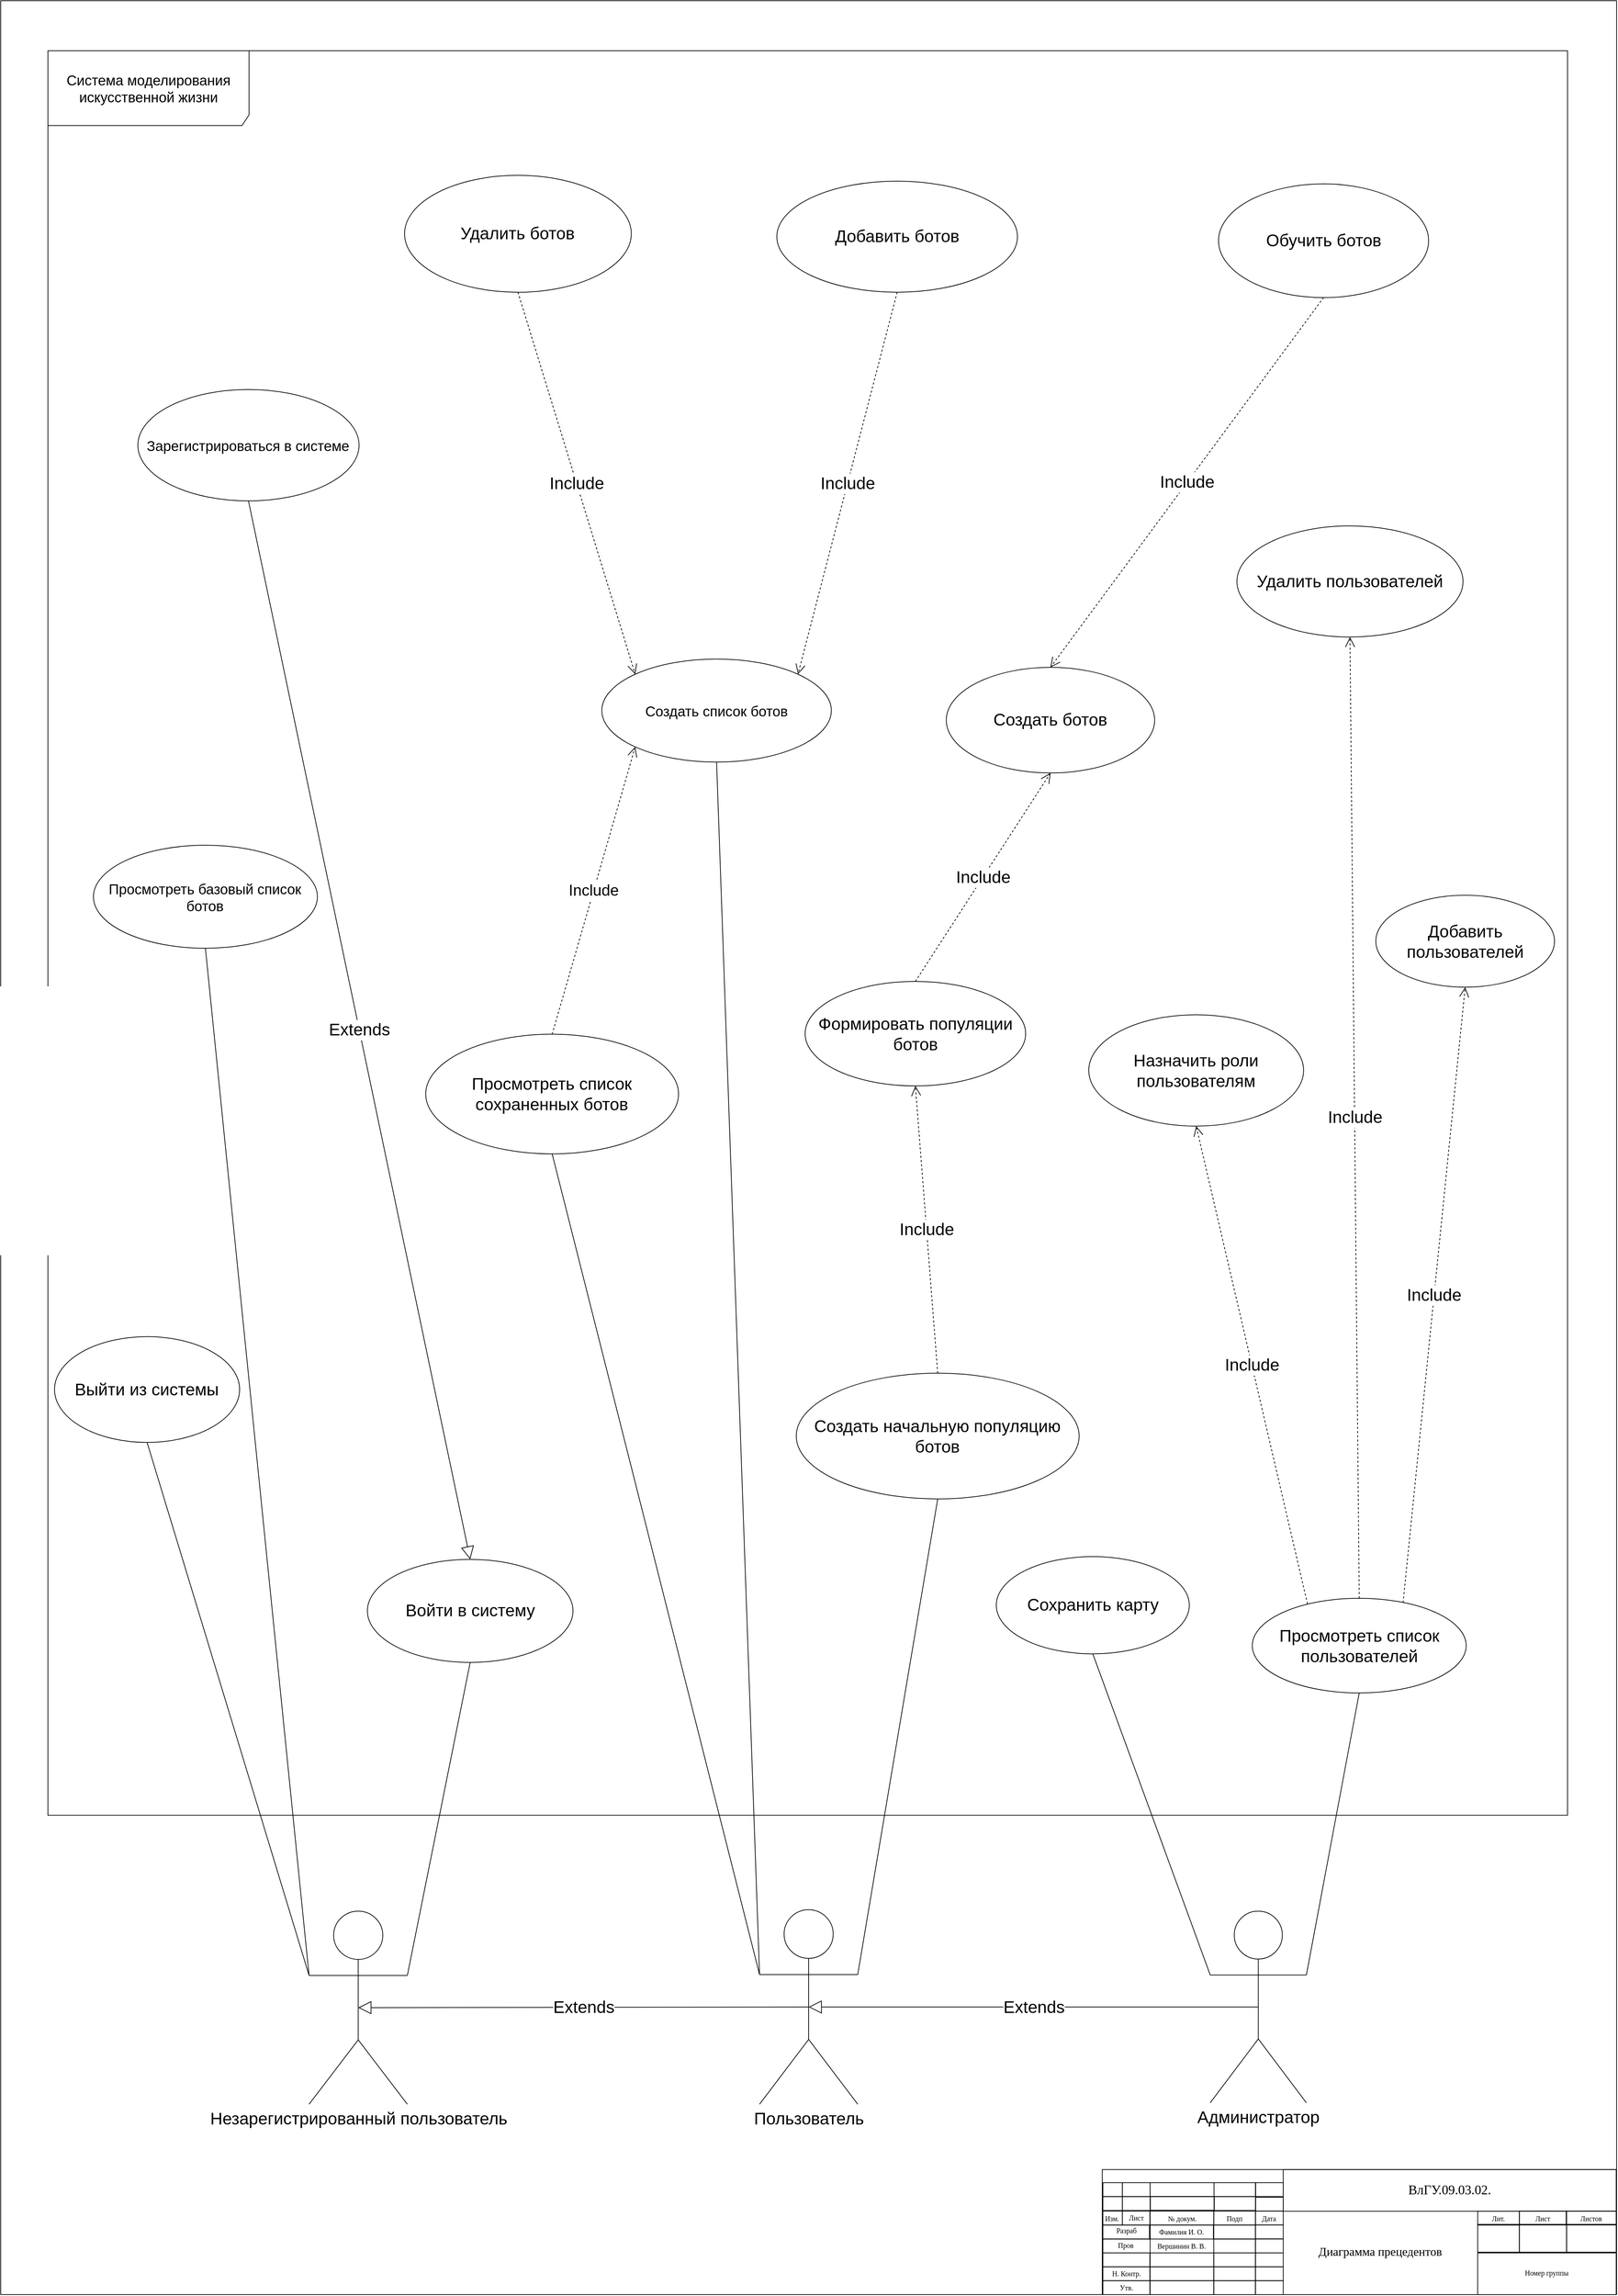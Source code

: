 <mxfile version="20.4.1" type="github">
  <diagram name="Page-1" id="e7e014a7-5840-1c2e-5031-d8a46d1fe8dd">
    <mxGraphModel dx="1483" dy="816" grid="1" gridSize="10" guides="1" tooltips="1" connect="1" arrows="1" fold="1" page="1" pageScale="1" pageWidth="2339" pageHeight="3300" background="none" math="0" shadow="0">
      <root>
        <mxCell id="0" />
        <mxCell id="1" parent="0" />
        <mxCell id="cWWCTGIT67eP3YgJkroJ-1" value="" style="group" vertex="1" connectable="0" parent="1">
          <mxGeometry x="30" y="20" width="2290.006" height="3250.028" as="geometry" />
        </mxCell>
        <mxCell id="cWWCTGIT67eP3YgJkroJ-2" value="" style="rounded=0;whiteSpace=wrap;html=1;fillColor=none;" vertex="1" parent="cWWCTGIT67eP3YgJkroJ-1">
          <mxGeometry width="2290" height="3250" as="geometry" />
        </mxCell>
        <mxCell id="cWWCTGIT67eP3YgJkroJ-3" value="&lt;font style=&quot;font-size: 20px;&quot;&gt;Система моделирования искусственной жизни&lt;/font&gt;" style="shape=umlFrame;whiteSpace=wrap;html=1;width=285;height=106;" vertex="1" parent="cWWCTGIT67eP3YgJkroJ-1">
          <mxGeometry x="66.93" y="70.87" width="2153.54" height="2499.99" as="geometry" />
        </mxCell>
        <mxCell id="cWWCTGIT67eP3YgJkroJ-4" value="" style="rounded=0;whiteSpace=wrap;html=1;fillColor=none;" vertex="1" parent="cWWCTGIT67eP3YgJkroJ-1">
          <mxGeometry x="1561.11" y="3072.86" width="728.35" height="177.165" as="geometry" />
        </mxCell>
        <mxCell id="cWWCTGIT67eP3YgJkroJ-5" value="" style="rounded=0;whiteSpace=wrap;html=1;fillColor=none;" vertex="1" parent="cWWCTGIT67eP3YgJkroJ-1">
          <mxGeometry x="1562.01" y="3111.16" width="27.559" height="19.685" as="geometry" />
        </mxCell>
        <mxCell id="cWWCTGIT67eP3YgJkroJ-6" value="" style="rounded=0;whiteSpace=wrap;html=1;fillColor=none;" vertex="1" parent="cWWCTGIT67eP3YgJkroJ-1">
          <mxGeometry x="1562.0" y="3131.67" width="27.559" height="19.685" as="geometry" />
        </mxCell>
        <mxCell id="cWWCTGIT67eP3YgJkroJ-7" value="" style="rounded=0;whiteSpace=wrap;html=1;fillColor=none;" vertex="1" parent="cWWCTGIT67eP3YgJkroJ-1">
          <mxGeometry x="1562.01" y="3091.47" width="27.559" height="19.685" as="geometry" />
        </mxCell>
        <mxCell id="cWWCTGIT67eP3YgJkroJ-8" value="" style="rounded=0;whiteSpace=wrap;html=1;fillColor=none;" vertex="1" parent="cWWCTGIT67eP3YgJkroJ-1">
          <mxGeometry x="1589.57" y="3111.16" width="39.37" height="19.685" as="geometry" />
        </mxCell>
        <mxCell id="cWWCTGIT67eP3YgJkroJ-9" value="" style="rounded=0;whiteSpace=wrap;html=1;fillColor=none;" vertex="1" parent="cWWCTGIT67eP3YgJkroJ-1">
          <mxGeometry x="1589.56" y="3131.67" width="39.37" height="19.685" as="geometry" />
        </mxCell>
        <mxCell id="cWWCTGIT67eP3YgJkroJ-10" value="" style="rounded=0;whiteSpace=wrap;html=1;fillColor=none;" vertex="1" parent="cWWCTGIT67eP3YgJkroJ-1">
          <mxGeometry x="1589.57" y="3091.47" width="39.37" height="19.685" as="geometry" />
        </mxCell>
        <mxCell id="cWWCTGIT67eP3YgJkroJ-11" value="" style="rounded=0;whiteSpace=wrap;html=1;fillColor=none;" vertex="1" parent="cWWCTGIT67eP3YgJkroJ-1">
          <mxGeometry x="1628.94" y="3111.16" width="90.551" height="19.685" as="geometry" />
        </mxCell>
        <mxCell id="cWWCTGIT67eP3YgJkroJ-12" value="" style="rounded=0;whiteSpace=wrap;html=1;fillColor=none;" vertex="1" parent="cWWCTGIT67eP3YgJkroJ-1">
          <mxGeometry x="1629.28" y="3110.94" width="90.551" height="19.685" as="geometry" />
        </mxCell>
        <mxCell id="cWWCTGIT67eP3YgJkroJ-13" value="" style="rounded=0;whiteSpace=wrap;html=1;fillColor=none;" vertex="1" parent="cWWCTGIT67eP3YgJkroJ-1">
          <mxGeometry x="1628.94" y="3091.47" width="90.551" height="19.685" as="geometry" />
        </mxCell>
        <mxCell id="cWWCTGIT67eP3YgJkroJ-14" value="" style="rounded=0;whiteSpace=wrap;html=1;fillColor=none;" vertex="1" parent="cWWCTGIT67eP3YgJkroJ-1">
          <mxGeometry x="1719.49" y="3111.16" width="59.055" height="19.685" as="geometry" />
        </mxCell>
        <mxCell id="cWWCTGIT67eP3YgJkroJ-15" value="" style="rounded=0;whiteSpace=wrap;html=1;fillColor=none;" vertex="1" parent="cWWCTGIT67eP3YgJkroJ-1">
          <mxGeometry x="1719.14" y="3131.67" width="59.055" height="19.685" as="geometry" />
        </mxCell>
        <mxCell id="cWWCTGIT67eP3YgJkroJ-16" value="" style="rounded=0;whiteSpace=wrap;html=1;fillColor=none;" vertex="1" parent="cWWCTGIT67eP3YgJkroJ-1">
          <mxGeometry x="1719.49" y="3091.47" width="59.055" height="19.685" as="geometry" />
        </mxCell>
        <mxCell id="cWWCTGIT67eP3YgJkroJ-17" value="" style="rounded=0;whiteSpace=wrap;html=1;fillColor=none;" vertex="1" parent="cWWCTGIT67eP3YgJkroJ-1">
          <mxGeometry x="1778.21" y="3112" width="39.37" height="19.685" as="geometry" />
        </mxCell>
        <mxCell id="cWWCTGIT67eP3YgJkroJ-18" value="" style="rounded=0;whiteSpace=wrap;html=1;fillColor=none;" vertex="1" parent="cWWCTGIT67eP3YgJkroJ-1">
          <mxGeometry x="1778.2" y="3131.67" width="39.37" height="19.685" as="geometry" />
        </mxCell>
        <mxCell id="cWWCTGIT67eP3YgJkroJ-19" value="" style="rounded=0;whiteSpace=wrap;html=1;fillColor=none;" vertex="1" parent="cWWCTGIT67eP3YgJkroJ-1">
          <mxGeometry x="1778.19" y="3091.47" width="39.37" height="19.685" as="geometry" />
        </mxCell>
        <mxCell id="cWWCTGIT67eP3YgJkroJ-20" value="" style="rounded=0;whiteSpace=wrap;html=1;fillColor=none;" vertex="1" parent="cWWCTGIT67eP3YgJkroJ-1">
          <mxGeometry x="1817.56" y="3072.86" width="472.43" height="59.055" as="geometry" />
        </mxCell>
        <mxCell id="cWWCTGIT67eP3YgJkroJ-21" value="Изм." style="text;html=1;strokeColor=none;fillColor=none;align=center;verticalAlign=middle;whiteSpace=wrap;rounded=0;fontFamily=Times New Roman;fontSize=10;" vertex="1" parent="cWWCTGIT67eP3YgJkroJ-1">
          <mxGeometry x="1561.11" y="3131.66" width="27.559" height="19.685" as="geometry" />
        </mxCell>
        <mxCell id="cWWCTGIT67eP3YgJkroJ-22" value="Лист" style="text;html=1;strokeColor=none;fillColor=none;align=center;verticalAlign=middle;whiteSpace=wrap;rounded=0;fontFamily=Times New Roman;fontSize=10;" vertex="1" parent="cWWCTGIT67eP3YgJkroJ-1">
          <mxGeometry x="1589.91" y="3130.85" width="39.37" height="19.685" as="geometry" />
        </mxCell>
        <mxCell id="cWWCTGIT67eP3YgJkroJ-23" value="№ докум." style="text;html=1;strokeColor=none;fillColor=none;align=center;verticalAlign=middle;whiteSpace=wrap;rounded=0;fontFamily=Times New Roman;fontSize=10;" vertex="1" parent="cWWCTGIT67eP3YgJkroJ-1">
          <mxGeometry x="1629.28" y="3131.66" width="90.551" height="19.68" as="geometry" />
        </mxCell>
        <mxCell id="cWWCTGIT67eP3YgJkroJ-24" value="Подп" style="text;html=1;strokeColor=none;fillColor=none;align=center;verticalAlign=middle;whiteSpace=wrap;rounded=0;fontFamily=Times New Roman;fontSize=10;" vertex="1" parent="cWWCTGIT67eP3YgJkroJ-1">
          <mxGeometry x="1718.59" y="3131.93" width="59.055" height="19.68" as="geometry" />
        </mxCell>
        <mxCell id="cWWCTGIT67eP3YgJkroJ-25" value="Дата" style="text;html=1;strokeColor=none;fillColor=none;align=center;verticalAlign=middle;whiteSpace=wrap;rounded=0;fontFamily=Times New Roman;fontSize=10;" vertex="1" parent="cWWCTGIT67eP3YgJkroJ-1">
          <mxGeometry x="1778.19" y="3131.93" width="39.37" height="19.685" as="geometry" />
        </mxCell>
        <mxCell id="cWWCTGIT67eP3YgJkroJ-26" value="" style="rounded=0;whiteSpace=wrap;html=1;fillColor=none;" vertex="1" parent="cWWCTGIT67eP3YgJkroJ-1">
          <mxGeometry x="1562" y="3151.6" width="66.929" height="19.68" as="geometry" />
        </mxCell>
        <mxCell id="cWWCTGIT67eP3YgJkroJ-27" value="" style="rounded=0;whiteSpace=wrap;html=1;fillColor=none;" vertex="1" parent="cWWCTGIT67eP3YgJkroJ-1">
          <mxGeometry x="1562" y="3171.28" width="66.929" height="19.68" as="geometry" />
        </mxCell>
        <mxCell id="cWWCTGIT67eP3YgJkroJ-28" value="" style="rounded=0;whiteSpace=wrap;html=1;fillColor=none;" vertex="1" parent="cWWCTGIT67eP3YgJkroJ-1">
          <mxGeometry x="1562" y="3190.96" width="66.929" height="19.68" as="geometry" />
        </mxCell>
        <mxCell id="cWWCTGIT67eP3YgJkroJ-29" value="" style="rounded=0;whiteSpace=wrap;html=1;fillColor=none;" vertex="1" parent="cWWCTGIT67eP3YgJkroJ-1">
          <mxGeometry x="1562" y="3210.64" width="66.929" height="19.68" as="geometry" />
        </mxCell>
        <mxCell id="cWWCTGIT67eP3YgJkroJ-30" value="" style="rounded=0;whiteSpace=wrap;html=1;fillColor=none;" vertex="1" parent="cWWCTGIT67eP3YgJkroJ-1">
          <mxGeometry x="1562" y="3230.32" width="66.929" height="19.68" as="geometry" />
        </mxCell>
        <mxCell id="cWWCTGIT67eP3YgJkroJ-31" value="" style="rounded=0;whiteSpace=wrap;html=1;fillColor=none;" vertex="1" parent="cWWCTGIT67eP3YgJkroJ-1">
          <mxGeometry x="1628.6" y="3131.67" width="90.551" height="19.68" as="geometry" />
        </mxCell>
        <mxCell id="cWWCTGIT67eP3YgJkroJ-32" value="" style="rounded=0;whiteSpace=wrap;html=1;fillColor=none;" vertex="1" parent="cWWCTGIT67eP3YgJkroJ-1">
          <mxGeometry x="1628.59" y="3190.96" width="90.551" height="19.68" as="geometry" />
        </mxCell>
        <mxCell id="cWWCTGIT67eP3YgJkroJ-33" value="" style="rounded=0;whiteSpace=wrap;html=1;fillColor=none;" vertex="1" parent="cWWCTGIT67eP3YgJkroJ-1">
          <mxGeometry x="1628.59" y="3210.64" width="90.551" height="19.68" as="geometry" />
        </mxCell>
        <mxCell id="cWWCTGIT67eP3YgJkroJ-34" value="" style="rounded=0;whiteSpace=wrap;html=1;fillColor=none;" vertex="1" parent="cWWCTGIT67eP3YgJkroJ-1">
          <mxGeometry x="1628.59" y="3230.32" width="90.551" height="19.68" as="geometry" />
        </mxCell>
        <mxCell id="cWWCTGIT67eP3YgJkroJ-35" value="" style="rounded=0;whiteSpace=wrap;html=1;fillColor=none;" vertex="1" parent="cWWCTGIT67eP3YgJkroJ-1">
          <mxGeometry x="1719.15" y="3151.61" width="59.055" height="19.68" as="geometry" />
        </mxCell>
        <mxCell id="cWWCTGIT67eP3YgJkroJ-36" value="" style="rounded=0;whiteSpace=wrap;html=1;fillColor=none;" vertex="1" parent="cWWCTGIT67eP3YgJkroJ-1">
          <mxGeometry x="1719.14" y="3171.28" width="59.055" height="19.68" as="geometry" />
        </mxCell>
        <mxCell id="cWWCTGIT67eP3YgJkroJ-37" value="" style="rounded=0;whiteSpace=wrap;html=1;fillColor=none;" vertex="1" parent="cWWCTGIT67eP3YgJkroJ-1">
          <mxGeometry x="1719.14" y="3190.96" width="59.055" height="19.68" as="geometry" />
        </mxCell>
        <mxCell id="cWWCTGIT67eP3YgJkroJ-38" value="" style="rounded=0;whiteSpace=wrap;html=1;fillColor=none;" vertex="1" parent="cWWCTGIT67eP3YgJkroJ-1">
          <mxGeometry x="1719.14" y="3210.64" width="59.055" height="19.68" as="geometry" />
        </mxCell>
        <mxCell id="cWWCTGIT67eP3YgJkroJ-39" value="" style="rounded=0;whiteSpace=wrap;html=1;fillColor=none;" vertex="1" parent="cWWCTGIT67eP3YgJkroJ-1">
          <mxGeometry x="1719.14" y="3230.32" width="59.055" height="19.68" as="geometry" />
        </mxCell>
        <mxCell id="cWWCTGIT67eP3YgJkroJ-40" value="" style="rounded=0;whiteSpace=wrap;html=1;fillColor=none;" vertex="1" parent="cWWCTGIT67eP3YgJkroJ-1">
          <mxGeometry x="1778.19" y="3151.35" width="39.37" height="19.68" as="geometry" />
        </mxCell>
        <mxCell id="cWWCTGIT67eP3YgJkroJ-41" value="" style="rounded=0;whiteSpace=wrap;html=1;fillColor=none;" vertex="1" parent="cWWCTGIT67eP3YgJkroJ-1">
          <mxGeometry x="1778.2" y="3171.28" width="39.37" height="19.68" as="geometry" />
        </mxCell>
        <mxCell id="cWWCTGIT67eP3YgJkroJ-42" value="" style="rounded=0;whiteSpace=wrap;html=1;fillColor=none;" vertex="1" parent="cWWCTGIT67eP3YgJkroJ-1">
          <mxGeometry x="1778.2" y="3190.96" width="39.37" height="19.68" as="geometry" />
        </mxCell>
        <mxCell id="cWWCTGIT67eP3YgJkroJ-43" value="" style="rounded=0;whiteSpace=wrap;html=1;fillColor=none;" vertex="1" parent="cWWCTGIT67eP3YgJkroJ-1">
          <mxGeometry x="1778.2" y="3210.64" width="39.37" height="19.68" as="geometry" />
        </mxCell>
        <mxCell id="cWWCTGIT67eP3YgJkroJ-44" value="" style="rounded=0;whiteSpace=wrap;html=1;fillColor=none;" vertex="1" parent="cWWCTGIT67eP3YgJkroJ-1">
          <mxGeometry x="1778.2" y="3230.32" width="39.37" height="19.68" as="geometry" />
        </mxCell>
        <mxCell id="cWWCTGIT67eP3YgJkroJ-45" value="" style="rounded=0;whiteSpace=wrap;html=1;fontFamily=Times New Roman;fontSize=10;fillColor=none;" vertex="1" parent="cWWCTGIT67eP3YgJkroJ-1">
          <mxGeometry x="2218.59" y="3131.68" width="70.866" height="19.685" as="geometry" />
        </mxCell>
        <mxCell id="cWWCTGIT67eP3YgJkroJ-46" value="" style="rounded=0;whiteSpace=wrap;html=1;fontFamily=Times New Roman;fontSize=10;fillColor=none;" vertex="1" parent="cWWCTGIT67eP3YgJkroJ-1">
          <mxGeometry x="2219.14" y="3150.53" width="70.866" height="39.37" as="geometry" />
        </mxCell>
        <mxCell id="cWWCTGIT67eP3YgJkroJ-47" value="" style="rounded=0;whiteSpace=wrap;html=1;fontFamily=Times New Roman;fontSize=10;fillColor=none;" vertex="1" parent="cWWCTGIT67eP3YgJkroJ-1">
          <mxGeometry x="2152.23" y="3131.68" width="66.929" height="19.685" as="geometry" />
        </mxCell>
        <mxCell id="cWWCTGIT67eP3YgJkroJ-48" value="" style="rounded=0;whiteSpace=wrap;html=1;fontFamily=Times New Roman;fontSize=10;fillColor=none;" vertex="1" parent="cWWCTGIT67eP3YgJkroJ-1">
          <mxGeometry x="2152.21" y="3150.53" width="66.929" height="39.37" as="geometry" />
        </mxCell>
        <mxCell id="cWWCTGIT67eP3YgJkroJ-49" value="" style="rounded=0;whiteSpace=wrap;html=1;fontFamily=Times New Roman;fontSize=10;fillColor=none;" vertex="1" parent="cWWCTGIT67eP3YgJkroJ-1">
          <mxGeometry x="2093.18" y="3131.92" width="59.055" height="19.685" as="geometry" />
        </mxCell>
        <mxCell id="cWWCTGIT67eP3YgJkroJ-50" value="" style="rounded=0;whiteSpace=wrap;html=1;fontFamily=Times New Roman;fontSize=10;fillColor=none;" vertex="1" parent="cWWCTGIT67eP3YgJkroJ-1">
          <mxGeometry x="2093.16" y="3150.53" width="59.05" height="39.37" as="geometry" />
        </mxCell>
        <mxCell id="cWWCTGIT67eP3YgJkroJ-51" value="" style="rounded=0;whiteSpace=wrap;html=1;fontFamily=Times New Roman;fontSize=10;fillColor=none;" vertex="1" parent="cWWCTGIT67eP3YgJkroJ-1">
          <mxGeometry x="2093.14" y="3190.97" width="196.85" height="59.055" as="geometry" />
        </mxCell>
        <mxCell id="cWWCTGIT67eP3YgJkroJ-52" value="Разраб" style="text;html=1;strokeColor=none;fillColor=none;align=center;verticalAlign=middle;whiteSpace=wrap;rounded=0;fontFamily=Times New Roman;fontSize=10;" vertex="1" parent="cWWCTGIT67eP3YgJkroJ-1">
          <mxGeometry x="1562.35" y="3149.47" width="66.929" height="19.68" as="geometry" />
        </mxCell>
        <mxCell id="cWWCTGIT67eP3YgJkroJ-53" value="Пров" style="text;html=1;strokeColor=none;fillColor=none;align=center;verticalAlign=middle;whiteSpace=wrap;rounded=0;fontFamily=Times New Roman;fontSize=10;" vertex="1" parent="cWWCTGIT67eP3YgJkroJ-1">
          <mxGeometry x="1561.107" y="3170.217" width="66.929" height="19.68" as="geometry" />
        </mxCell>
        <mxCell id="cWWCTGIT67eP3YgJkroJ-54" value="Н. Контр." style="text;html=1;strokeColor=none;fillColor=none;align=center;verticalAlign=middle;whiteSpace=wrap;rounded=0;fontFamily=Times New Roman;fontSize=10;" vertex="1" parent="cWWCTGIT67eP3YgJkroJ-1">
          <mxGeometry x="1562.001" y="3210.641" width="66.929" height="19.68" as="geometry" />
        </mxCell>
        <mxCell id="cWWCTGIT67eP3YgJkroJ-55" value="Утв." style="text;html=1;strokeColor=none;fillColor=none;align=center;verticalAlign=middle;whiteSpace=wrap;rounded=0;fontFamily=Times New Roman;fontSize=10;" vertex="1" parent="cWWCTGIT67eP3YgJkroJ-1">
          <mxGeometry x="1562.008" y="3230.348" width="66.929" height="19.68" as="geometry" />
        </mxCell>
        <mxCell id="cWWCTGIT67eP3YgJkroJ-56" value="Лит." style="text;html=1;strokeColor=none;fillColor=none;align=center;verticalAlign=middle;whiteSpace=wrap;rounded=0;fontFamily=Times New Roman;fontSize=10;" vertex="1" parent="cWWCTGIT67eP3YgJkroJ-1">
          <mxGeometry x="2093.18" y="3131.93" width="59.055" height="19.68" as="geometry" />
        </mxCell>
        <mxCell id="cWWCTGIT67eP3YgJkroJ-57" value="Лист" style="text;html=1;strokeColor=none;fillColor=none;align=center;verticalAlign=middle;whiteSpace=wrap;rounded=0;fontFamily=Times New Roman;fontSize=10;" vertex="1" parent="cWWCTGIT67eP3YgJkroJ-1">
          <mxGeometry x="2152.232" y="3131.682" width="66.929" height="19.68" as="geometry" />
        </mxCell>
        <mxCell id="cWWCTGIT67eP3YgJkroJ-58" value="Листов" style="text;html=1;strokeColor=none;fillColor=none;align=center;verticalAlign=middle;whiteSpace=wrap;rounded=0;fontFamily=Times New Roman;fontSize=10;" vertex="1" parent="cWWCTGIT67eP3YgJkroJ-1">
          <mxGeometry x="2219.16" y="3131.68" width="69.75" height="19.68" as="geometry" />
        </mxCell>
        <mxCell id="cWWCTGIT67eP3YgJkroJ-59" value="" style="rounded=0;whiteSpace=wrap;html=1;fillColor=none;" vertex="1" parent="cWWCTGIT67eP3YgJkroJ-1">
          <mxGeometry x="1628.04" y="3151.61" width="90.551" height="19.685" as="geometry" />
        </mxCell>
        <mxCell id="cWWCTGIT67eP3YgJkroJ-60" value="Вершинин В. В." style="text;html=1;strokeColor=none;fillColor=none;align=center;verticalAlign=middle;whiteSpace=wrap;rounded=0;fontFamily=Times New Roman;fontSize=10;" vertex="1" parent="cWWCTGIT67eP3YgJkroJ-1">
          <mxGeometry x="1629.28" y="3171.03" width="88.74" height="19.68" as="geometry" />
        </mxCell>
        <mxCell id="cWWCTGIT67eP3YgJkroJ-61" value="Фамилия И. О." style="text;html=1;strokeColor=none;fillColor=none;align=center;verticalAlign=middle;whiteSpace=wrap;rounded=0;fontFamily=Times New Roman;fontSize=10;" vertex="1" parent="cWWCTGIT67eP3YgJkroJ-1">
          <mxGeometry x="1628.597" y="3151.337" width="88.74" height="19.68" as="geometry" />
        </mxCell>
        <mxCell id="cWWCTGIT67eP3YgJkroJ-62" value="&lt;span style=&quot;font-size: 14.0pt ; line-height: 150% ; font-family: &amp;quot;times new roman&amp;quot; , serif&quot;&gt;ВлГУ.09.03.02.&lt;/span&gt;" style="text;html=1;strokeColor=none;fillColor=none;align=center;verticalAlign=middle;whiteSpace=wrap;rounded=0;fontFamily=Times New Roman;fontSize=10;" vertex="1" parent="cWWCTGIT67eP3YgJkroJ-1">
          <mxGeometry x="1817.56" y="3072.86" width="471.33" height="56.74" as="geometry" />
        </mxCell>
        <mxCell id="cWWCTGIT67eP3YgJkroJ-63" value="Номер группы" style="text;html=1;strokeColor=none;fillColor=none;align=center;verticalAlign=middle;whiteSpace=wrap;rounded=0;fontFamily=Times New Roman;fontSize=10;" vertex="1" parent="cWWCTGIT67eP3YgJkroJ-1">
          <mxGeometry x="2093.18" y="3189.9" width="195.71" height="57.81" as="geometry" />
        </mxCell>
        <mxCell id="cWWCTGIT67eP3YgJkroJ-64" value="&lt;font style=&quot;font-size: 17px&quot;&gt;Диаграмма прецедентов&lt;br&gt;&lt;/font&gt;" style="text;html=1;strokeColor=none;fillColor=none;align=center;verticalAlign=middle;whiteSpace=wrap;rounded=0;fontFamily=Times New Roman;fontSize=10;" vertex="1" parent="cWWCTGIT67eP3YgJkroJ-1">
          <mxGeometry x="1817.58" y="3131.93" width="274.46" height="116.09" as="geometry" />
        </mxCell>
        <mxCell id="cWWCTGIT67eP3YgJkroJ-65" value="&lt;font style=&quot;font-size: 24px;&quot;&gt;Незарегистрированный пользователь&lt;/font&gt;" style="shape=umlActor;verticalLabelPosition=bottom;verticalAlign=top;html=1;outlineConnect=0;" vertex="1" parent="cWWCTGIT67eP3YgJkroJ-1">
          <mxGeometry x="437.01" y="2706.69" width="139.29" height="273.63" as="geometry" />
        </mxCell>
        <mxCell id="cWWCTGIT67eP3YgJkroJ-66" value="&lt;font style=&quot;font-size: 24px;&quot;&gt;Пользователь&lt;/font&gt;" style="shape=umlActor;verticalLabelPosition=bottom;verticalAlign=top;html=1;outlineConnect=0;" vertex="1" parent="cWWCTGIT67eP3YgJkroJ-1">
          <mxGeometry x="1075.41" y="2704.72" width="139.18" height="275.59" as="geometry" />
        </mxCell>
        <mxCell id="cWWCTGIT67eP3YgJkroJ-67" value="&lt;font style=&quot;font-size: 24px;&quot;&gt;Администратор&lt;/font&gt;" style="shape=umlActor;verticalLabelPosition=bottom;verticalAlign=top;html=1;outlineConnect=0;" vertex="1" parent="cWWCTGIT67eP3YgJkroJ-1">
          <mxGeometry x="1714.09" y="2706.69" width="136.3" height="271.65" as="geometry" />
        </mxCell>
        <mxCell id="cWWCTGIT67eP3YgJkroJ-68" value="&lt;font style=&quot;font-size: 24px;&quot;&gt;Просмотреть список сохраненных ботов&lt;/font&gt;" style="ellipse;whiteSpace=wrap;html=1;" vertex="1" parent="cWWCTGIT67eP3YgJkroJ-1">
          <mxGeometry x="602.36" y="1464.25" width="358.27" height="169.61" as="geometry" />
        </mxCell>
        <mxCell id="cWWCTGIT67eP3YgJkroJ-69" value="" style="endArrow=none;html=1;rounded=0;exitX=0.5;exitY=1;exitDx=0;exitDy=0;entryX=0;entryY=0.333;entryDx=0;entryDy=0;entryPerimeter=0;" edge="1" parent="cWWCTGIT67eP3YgJkroJ-1" source="cWWCTGIT67eP3YgJkroJ-68" target="cWWCTGIT67eP3YgJkroJ-66">
          <mxGeometry width="50" height="50" relative="1" as="geometry">
            <mxPoint x="952.61" y="-11.89" as="sourcePoint" />
            <mxPoint x="1116.61" y="1178.11" as="targetPoint" />
          </mxGeometry>
        </mxCell>
        <mxCell id="cWWCTGIT67eP3YgJkroJ-70" value="&lt;font style=&quot;font-size: 24px;&quot;&gt;Extends&lt;/font&gt;" style="endArrow=block;endSize=16;endFill=0;html=1;rounded=0;exitX=0.5;exitY=0.5;exitDx=0;exitDy=0;exitPerimeter=0;entryX=0.5;entryY=0.5;entryDx=0;entryDy=0;entryPerimeter=0;" edge="1" parent="cWWCTGIT67eP3YgJkroJ-1" source="cWWCTGIT67eP3YgJkroJ-66" target="cWWCTGIT67eP3YgJkroJ-65">
          <mxGeometry width="160" relative="1" as="geometry">
            <mxPoint x="608.61" y="64.09" as="sourcePoint" />
            <mxPoint x="915.61" y="-115.91" as="targetPoint" />
          </mxGeometry>
        </mxCell>
        <mxCell id="cWWCTGIT67eP3YgJkroJ-71" value="&lt;font style=&quot;font-size: 24px;&quot;&gt;Extends&lt;/font&gt;" style="endArrow=block;endSize=16;endFill=0;html=1;rounded=0;entryX=0.5;entryY=0.5;entryDx=0;entryDy=0;entryPerimeter=0;exitX=0.5;exitY=0.5;exitDx=0;exitDy=0;exitPerimeter=0;" edge="1" parent="cWWCTGIT67eP3YgJkroJ-1" source="cWWCTGIT67eP3YgJkroJ-67" target="cWWCTGIT67eP3YgJkroJ-66">
          <mxGeometry width="160" relative="1" as="geometry">
            <mxPoint x="855.61" y="234.09" as="sourcePoint" />
            <mxPoint x="1155.61" y="344.09" as="targetPoint" />
          </mxGeometry>
        </mxCell>
        <mxCell id="cWWCTGIT67eP3YgJkroJ-72" value="&lt;font style=&quot;font-size: 24px;&quot;&gt;Создать ботов&lt;/font&gt;" style="ellipse;whiteSpace=wrap;html=1;" vertex="1" parent="cWWCTGIT67eP3YgJkroJ-1">
          <mxGeometry x="1340.08" y="944.56" width="295.27" height="149.61" as="geometry" />
        </mxCell>
        <mxCell id="cWWCTGIT67eP3YgJkroJ-73" value="&lt;font style=&quot;font-size: 24px;&quot;&gt;Обучить ботов&lt;/font&gt;" style="ellipse;whiteSpace=wrap;html=1;" vertex="1" parent="cWWCTGIT67eP3YgJkroJ-1">
          <mxGeometry x="1725.9" y="259.53" width="297.72" height="161.1" as="geometry" />
        </mxCell>
        <mxCell id="cWWCTGIT67eP3YgJkroJ-74" value="&lt;font style=&quot;font-size: 24px;&quot;&gt;Войти в систему&lt;/font&gt;" style="ellipse;whiteSpace=wrap;html=1;" vertex="1" parent="cWWCTGIT67eP3YgJkroJ-1">
          <mxGeometry x="519.68" y="2208.34" width="291.34" height="145.99" as="geometry" />
        </mxCell>
        <mxCell id="cWWCTGIT67eP3YgJkroJ-75" value="&lt;font style=&quot;font-size: 24px;&quot;&gt;Выйти из системы&lt;/font&gt;" style="ellipse;whiteSpace=wrap;html=1;" vertex="1" parent="cWWCTGIT67eP3YgJkroJ-1">
          <mxGeometry x="76.3" y="1892.7" width="262.28" height="149.92" as="geometry" />
        </mxCell>
        <mxCell id="cWWCTGIT67eP3YgJkroJ-76" value="" style="endArrow=none;html=1;rounded=0;exitX=1;exitY=0.333;exitDx=0;exitDy=0;exitPerimeter=0;entryX=0.5;entryY=1;entryDx=0;entryDy=0;" edge="1" parent="cWWCTGIT67eP3YgJkroJ-1" source="cWWCTGIT67eP3YgJkroJ-65" target="cWWCTGIT67eP3YgJkroJ-74">
          <mxGeometry width="50" height="50" relative="1" as="geometry">
            <mxPoint x="859.61" y="-261.89" as="sourcePoint" />
            <mxPoint x="1089.61" y="-312.723" as="targetPoint" />
          </mxGeometry>
        </mxCell>
        <mxCell id="cWWCTGIT67eP3YgJkroJ-77" value="" style="endArrow=none;html=1;rounded=0;entryX=0.5;entryY=1;entryDx=0;entryDy=0;exitX=0;exitY=0.333;exitDx=0;exitDy=0;exitPerimeter=0;" edge="1" parent="cWWCTGIT67eP3YgJkroJ-1" source="cWWCTGIT67eP3YgJkroJ-65" target="cWWCTGIT67eP3YgJkroJ-75">
          <mxGeometry width="50" height="50" relative="1" as="geometry">
            <mxPoint x="859.61" y="-251.89" as="sourcePoint" />
            <mxPoint x="1039.61" y="-312.723" as="targetPoint" />
          </mxGeometry>
        </mxCell>
        <mxCell id="cWWCTGIT67eP3YgJkroJ-78" value="&lt;font style=&quot;font-size: 20px;&quot;&gt;Зарегистрироваться в системе&lt;/font&gt;" style="ellipse;whiteSpace=wrap;html=1;" vertex="1" parent="cWWCTGIT67eP3YgJkroJ-1">
          <mxGeometry x="194.41" y="550.87" width="313.46" height="157.8" as="geometry" />
        </mxCell>
        <mxCell id="cWWCTGIT67eP3YgJkroJ-79" value="&lt;font style=&quot;font-size: 24px;&quot;&gt;Extends&lt;/font&gt;" style="endArrow=block;endSize=16;endFill=0;html=1;rounded=0;entryX=0.5;entryY=0;entryDx=0;entryDy=0;exitX=0.5;exitY=1;exitDx=0;exitDy=0;" edge="1" parent="cWWCTGIT67eP3YgJkroJ-1" source="cWWCTGIT67eP3YgJkroJ-78" target="cWWCTGIT67eP3YgJkroJ-74">
          <mxGeometry width="160" relative="1" as="geometry">
            <mxPoint x="1289.61" y="-241.89" as="sourcePoint" />
            <mxPoint x="1154.61" y="-252.51" as="targetPoint" />
          </mxGeometry>
        </mxCell>
        <mxCell id="cWWCTGIT67eP3YgJkroJ-80" value="&lt;font style=&quot;font-size: 24px;&quot;&gt;Include&lt;/font&gt;" style="endArrow=open;endSize=12;dashed=1;html=1;rounded=0;exitX=0.5;exitY=1;exitDx=0;exitDy=0;entryX=0.5;entryY=0;entryDx=0;entryDy=0;" edge="1" parent="cWWCTGIT67eP3YgJkroJ-1" source="cWWCTGIT67eP3YgJkroJ-73" target="cWWCTGIT67eP3YgJkroJ-72">
          <mxGeometry width="160" relative="1" as="geometry">
            <mxPoint x="1236.65" y="941.72" as="sourcePoint" />
            <mxPoint x="1127.612" y="1020.507" as="targetPoint" />
          </mxGeometry>
        </mxCell>
        <mxCell id="cWWCTGIT67eP3YgJkroJ-81" value="&lt;font style=&quot;font-size: 24px;&quot;&gt;Сохранить карту&lt;/font&gt;" style="ellipse;whiteSpace=wrap;html=1;" vertex="1" parent="cWWCTGIT67eP3YgJkroJ-1">
          <mxGeometry x="1410.94" y="2204.41" width="273.54" height="137.8" as="geometry" />
        </mxCell>
        <mxCell id="cWWCTGIT67eP3YgJkroJ-82" value="&lt;font style=&quot;font-size: 24px;&quot;&gt;Просмотреть список пользователей&lt;/font&gt;" style="ellipse;whiteSpace=wrap;html=1;" vertex="1" parent="cWWCTGIT67eP3YgJkroJ-1">
          <mxGeometry x="1773.71" y="2263.46" width="303.15" height="134.18" as="geometry" />
        </mxCell>
        <mxCell id="cWWCTGIT67eP3YgJkroJ-83" value="" style="endArrow=none;html=1;rounded=0;entryX=0.5;entryY=1;entryDx=0;entryDy=0;exitX=0;exitY=0.333;exitDx=0;exitDy=0;exitPerimeter=0;" edge="1" parent="cWWCTGIT67eP3YgJkroJ-1" source="cWWCTGIT67eP3YgJkroJ-65" target="cWWCTGIT67eP3YgJkroJ-84">
          <mxGeometry width="50" height="50" relative="1" as="geometry">
            <mxPoint x="736.61" y="1178.11" as="sourcePoint" />
            <mxPoint x="736.61" y="558.113" as="targetPoint" />
          </mxGeometry>
        </mxCell>
        <mxCell id="cWWCTGIT67eP3YgJkroJ-84" value="&lt;font style=&quot;font-size: 20px;&quot;&gt;Просмотреть базовый список ботов&lt;/font&gt;" style="ellipse;whiteSpace=wrap;html=1;" vertex="1" parent="cWWCTGIT67eP3YgJkroJ-1">
          <mxGeometry x="131.42" y="1196.53" width="317.4" height="145.98" as="geometry" />
        </mxCell>
        <mxCell id="cWWCTGIT67eP3YgJkroJ-85" value="&lt;font style=&quot;font-size: 24px;&quot;&gt;Формировать популяции ботов&lt;/font&gt;" style="ellipse;whiteSpace=wrap;html=1;" vertex="1" parent="cWWCTGIT67eP3YgJkroJ-1">
          <mxGeometry x="1140" y="1389.45" width="312.52" height="148.11" as="geometry" />
        </mxCell>
        <mxCell id="cWWCTGIT67eP3YgJkroJ-86" value="" style="endArrow=none;html=1;rounded=0;exitX=1;exitY=0.333;exitDx=0;exitDy=0;exitPerimeter=0;entryX=0.5;entryY=1;entryDx=0;entryDy=0;" edge="1" parent="cWWCTGIT67eP3YgJkroJ-1" source="cWWCTGIT67eP3YgJkroJ-66" target="cWWCTGIT67eP3YgJkroJ-88">
          <mxGeometry width="50" height="50" relative="1" as="geometry">
            <mxPoint x="1276.61" y="1258.11" as="sourcePoint" />
            <mxPoint x="1366.61" y="944.443" as="targetPoint" />
          </mxGeometry>
        </mxCell>
        <mxCell id="cWWCTGIT67eP3YgJkroJ-87" value="&lt;font style=&quot;font-size: 24px;&quot;&gt;Include&lt;/font&gt;" style="endArrow=open;endSize=12;dashed=1;html=1;rounded=0;exitX=0.5;exitY=0;exitDx=0;exitDy=0;entryX=0.5;entryY=1;entryDx=0;entryDy=0;" edge="1" parent="cWWCTGIT67eP3YgJkroJ-1" source="cWWCTGIT67eP3YgJkroJ-85" target="cWWCTGIT67eP3YgJkroJ-72">
          <mxGeometry width="160" relative="1" as="geometry">
            <mxPoint x="986.61" y="1278.11" as="sourcePoint" />
            <mxPoint x="1276.61" y="788.11" as="targetPoint" />
          </mxGeometry>
        </mxCell>
        <mxCell id="cWWCTGIT67eP3YgJkroJ-88" value="&lt;font style=&quot;font-size: 24px;&quot;&gt;Создать начальную популяцию ботов&lt;/font&gt;" style="ellipse;whiteSpace=wrap;html=1;" vertex="1" parent="cWWCTGIT67eP3YgJkroJ-1">
          <mxGeometry x="1127.48" y="1944.56" width="400.86" height="178.16" as="geometry" />
        </mxCell>
        <mxCell id="cWWCTGIT67eP3YgJkroJ-89" value="&lt;font style=&quot;font-size: 20px;&quot;&gt;Создать список ботов&lt;/font&gt;" style="ellipse;whiteSpace=wrap;html=1;" vertex="1" parent="cWWCTGIT67eP3YgJkroJ-1">
          <mxGeometry x="851.89" y="932.75" width="325.28" height="145.98" as="geometry" />
        </mxCell>
        <mxCell id="cWWCTGIT67eP3YgJkroJ-90" value="&lt;font style=&quot;font-size: 24px;&quot;&gt;Добавить ботов&lt;/font&gt;" style="ellipse;whiteSpace=wrap;html=1;" vertex="1" parent="cWWCTGIT67eP3YgJkroJ-1">
          <mxGeometry x="1099.92" y="255.59" width="341.02" height="157.48" as="geometry" />
        </mxCell>
        <mxCell id="cWWCTGIT67eP3YgJkroJ-91" value="&lt;font style=&quot;font-size: 24px;&quot;&gt;Удалить ботов&lt;/font&gt;" style="ellipse;whiteSpace=wrap;html=1;" vertex="1" parent="cWWCTGIT67eP3YgJkroJ-1">
          <mxGeometry x="572.36" y="247.4" width="321.34" height="165.67" as="geometry" />
        </mxCell>
        <mxCell id="cWWCTGIT67eP3YgJkroJ-92" value="&lt;font style=&quot;font-size: 22px;&quot;&gt;Include&lt;/font&gt;" style="endArrow=open;endSize=12;dashed=1;html=1;rounded=0;entryX=0;entryY=1;entryDx=0;entryDy=0;exitX=0.5;exitY=0;exitDx=0;exitDy=0;" edge="1" parent="cWWCTGIT67eP3YgJkroJ-1" source="cWWCTGIT67eP3YgJkroJ-68" target="cWWCTGIT67eP3YgJkroJ-89">
          <mxGeometry width="160" relative="1" as="geometry">
            <mxPoint x="1116.61" y="887.11" as="sourcePoint" />
            <mxPoint x="1104.178" y="1066.405" as="targetPoint" />
          </mxGeometry>
        </mxCell>
        <mxCell id="cWWCTGIT67eP3YgJkroJ-93" value="&lt;font style=&quot;font-size: 24px;&quot;&gt;Include&lt;/font&gt;" style="endArrow=open;endSize=12;dashed=1;html=1;rounded=0;exitX=0.5;exitY=1;exitDx=0;exitDy=0;entryX=1;entryY=0;entryDx=0;entryDy=0;" edge="1" parent="cWWCTGIT67eP3YgJkroJ-1" source="cWWCTGIT67eP3YgJkroJ-90" target="cWWCTGIT67eP3YgJkroJ-89">
          <mxGeometry width="160" relative="1" as="geometry">
            <mxPoint x="1056.61" y="568.11" as="sourcePoint" />
            <mxPoint x="1154.178" y="627.405" as="targetPoint" />
          </mxGeometry>
        </mxCell>
        <mxCell id="cWWCTGIT67eP3YgJkroJ-94" value="&lt;font style=&quot;font-size: 24px;&quot;&gt;Include&lt;/font&gt;" style="endArrow=open;endSize=12;dashed=1;html=1;rounded=0;exitX=0.5;exitY=1;exitDx=0;exitDy=0;entryX=0;entryY=0;entryDx=0;entryDy=0;shadow=1;" edge="1" parent="cWWCTGIT67eP3YgJkroJ-1" source="cWWCTGIT67eP3YgJkroJ-91" target="cWWCTGIT67eP3YgJkroJ-89">
          <mxGeometry width="160" relative="1" as="geometry">
            <mxPoint x="1016.61" y="738.11" as="sourcePoint" />
            <mxPoint x="1114.178" y="797.405" as="targetPoint" />
          </mxGeometry>
        </mxCell>
        <mxCell id="cWWCTGIT67eP3YgJkroJ-95" value="&lt;font style=&quot;font-size: 24px;&quot;&gt;Include&lt;/font&gt;" style="endArrow=open;endSize=12;dashed=1;html=1;rounded=0;exitX=0.5;exitY=0;exitDx=0;exitDy=0;entryX=0.5;entryY=1;entryDx=0;entryDy=0;" edge="1" parent="cWWCTGIT67eP3YgJkroJ-1" source="cWWCTGIT67eP3YgJkroJ-88" target="cWWCTGIT67eP3YgJkroJ-85">
          <mxGeometry width="160" relative="1" as="geometry">
            <mxPoint x="1406.61" y="1008.11" as="sourcePoint" />
            <mxPoint x="1504.178" y="1067.405" as="targetPoint" />
          </mxGeometry>
        </mxCell>
        <mxCell id="cWWCTGIT67eP3YgJkroJ-96" value="" style="endArrow=none;html=1;rounded=0;exitX=1;exitY=0.333;exitDx=0;exitDy=0;entryX=0.5;entryY=1;entryDx=0;entryDy=0;exitPerimeter=0;" edge="1" parent="cWWCTGIT67eP3YgJkroJ-1" source="cWWCTGIT67eP3YgJkroJ-67" target="cWWCTGIT67eP3YgJkroJ-82">
          <mxGeometry width="50" height="50" relative="1" as="geometry">
            <mxPoint x="1776.61" y="1238.11" as="sourcePoint" />
            <mxPoint x="1986.605" y="1325.284" as="targetPoint" />
          </mxGeometry>
        </mxCell>
        <mxCell id="cWWCTGIT67eP3YgJkroJ-97" value="&lt;font style=&quot;font-size: 24px;&quot;&gt;Назначить роли пользователям&lt;/font&gt;" style="ellipse;whiteSpace=wrap;html=1;" vertex="1" parent="cWWCTGIT67eP3YgJkroJ-1">
          <mxGeometry x="1541.99" y="1436.69" width="304.46" height="157.79" as="geometry" />
        </mxCell>
        <mxCell id="cWWCTGIT67eP3YgJkroJ-98" value="" style="endArrow=none;html=1;rounded=0;exitX=0.5;exitY=1;exitDx=0;exitDy=0;entryX=0;entryY=0.333;entryDx=0;entryDy=0;entryPerimeter=0;" edge="1" parent="cWWCTGIT67eP3YgJkroJ-1" source="cWWCTGIT67eP3YgJkroJ-81" target="cWWCTGIT67eP3YgJkroJ-67">
          <mxGeometry width="50" height="50" relative="1" as="geometry">
            <mxPoint x="1666.61" y="1228.11" as="sourcePoint" />
            <mxPoint x="1978.11" y="1146.443" as="targetPoint" />
          </mxGeometry>
        </mxCell>
        <mxCell id="cWWCTGIT67eP3YgJkroJ-99" value="&lt;font style=&quot;font-size: 24px;&quot;&gt;Добавить пользователей&lt;/font&gt;" style="ellipse;whiteSpace=wrap;html=1;" vertex="1" parent="cWWCTGIT67eP3YgJkroJ-1">
          <mxGeometry x="1948.81" y="1267.4" width="253.23" height="130.24" as="geometry" />
        </mxCell>
        <mxCell id="cWWCTGIT67eP3YgJkroJ-100" value="&lt;font style=&quot;font-size: 24px;&quot;&gt;Удалить пользователей&lt;/font&gt;" style="ellipse;whiteSpace=wrap;html=1;" vertex="1" parent="cWWCTGIT67eP3YgJkroJ-1">
          <mxGeometry x="1751.97" y="744.09" width="320.39" height="157.48" as="geometry" />
        </mxCell>
        <mxCell id="cWWCTGIT67eP3YgJkroJ-101" value="&lt;font style=&quot;font-size: 24px;&quot;&gt;Include&lt;/font&gt;" style="endArrow=open;endSize=12;dashed=1;html=1;rounded=0;exitX=0.705;exitY=0.046;exitDx=0;exitDy=0;entryX=0.5;entryY=1;entryDx=0;entryDy=0;exitPerimeter=0;" edge="1" parent="cWWCTGIT67eP3YgJkroJ-1" source="cWWCTGIT67eP3YgJkroJ-82" target="cWWCTGIT67eP3YgJkroJ-99">
          <mxGeometry width="160" relative="1" as="geometry">
            <mxPoint x="1976.61" y="1168.11" as="sourcePoint" />
            <mxPoint x="2165.903" y="1196.78" as="targetPoint" />
          </mxGeometry>
        </mxCell>
        <mxCell id="cWWCTGIT67eP3YgJkroJ-102" value="&lt;font style=&quot;font-size: 24px;&quot;&gt;Include&lt;/font&gt;" style="endArrow=open;endSize=12;dashed=1;html=1;rounded=0;exitX=0.5;exitY=0;exitDx=0;exitDy=0;entryX=0.5;entryY=1;entryDx=0;entryDy=0;" edge="1" parent="cWWCTGIT67eP3YgJkroJ-1" source="cWWCTGIT67eP3YgJkroJ-82" target="cWWCTGIT67eP3YgJkroJ-100">
          <mxGeometry width="160" relative="1" as="geometry">
            <mxPoint x="1976.61" y="1108.11" as="sourcePoint" />
            <mxPoint x="2165.903" y="1136.78" as="targetPoint" />
          </mxGeometry>
        </mxCell>
        <mxCell id="cWWCTGIT67eP3YgJkroJ-103" value="&lt;font style=&quot;font-size: 24px;&quot;&gt;Include&lt;/font&gt;" style="endArrow=open;endSize=12;dashed=1;html=1;rounded=0;entryX=0.5;entryY=1;entryDx=0;entryDy=0;exitX=0.258;exitY=0.059;exitDx=0;exitDy=0;exitPerimeter=0;" edge="1" parent="cWWCTGIT67eP3YgJkroJ-1" source="cWWCTGIT67eP3YgJkroJ-82" target="cWWCTGIT67eP3YgJkroJ-97">
          <mxGeometry width="160" relative="1" as="geometry">
            <mxPoint x="1852" y="2267" as="sourcePoint" />
            <mxPoint x="1835.903" y="1046.78" as="targetPoint" />
          </mxGeometry>
        </mxCell>
        <mxCell id="cWWCTGIT67eP3YgJkroJ-104" value="" style="endArrow=none;html=1;rounded=0;exitX=0.5;exitY=1;exitDx=0;exitDy=0;entryX=0;entryY=0.333;entryDx=0;entryDy=0;entryPerimeter=0;" edge="1" parent="cWWCTGIT67eP3YgJkroJ-1" source="cWWCTGIT67eP3YgJkroJ-89" target="cWWCTGIT67eP3YgJkroJ-66">
          <mxGeometry width="50" height="50" relative="1" as="geometry">
            <mxPoint x="1046.61" y="1238.11" as="sourcePoint" />
            <mxPoint x="1086.61" y="1158.11" as="targetPoint" />
          </mxGeometry>
        </mxCell>
      </root>
    </mxGraphModel>
  </diagram>
</mxfile>
